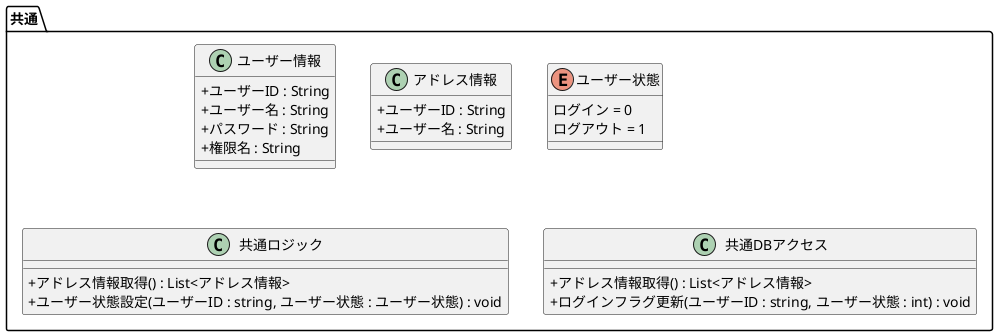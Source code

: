@startuml

skinparam classAttributeIconSize 0

namespace 共通 #FFFFFF {
  class ユーザー情報 {
     + ユーザーID : String
     + ユーザー名 : String
     + パスワード : String
     + 権限名 : String
  }

  class アドレス情報 {
     + ユーザーID : String
     + ユーザー名 : String
  }

  enum ユーザー状態 {
    ログイン = 0
    ログアウト = 1
  }

  class 共通ロジック {
    + アドレス情報取得() : List<アドレス情報>
    + ユーザー状態設定(ユーザーID : string, ユーザー状態 : ユーザー状態) : void
  }
  
  class 共通DBアクセス {
    + アドレス情報取得() : List<アドレス情報>
    + ログインフラグ更新(ユーザーID : string, ユーザー状態 : int) : void
  }
}

@enduml